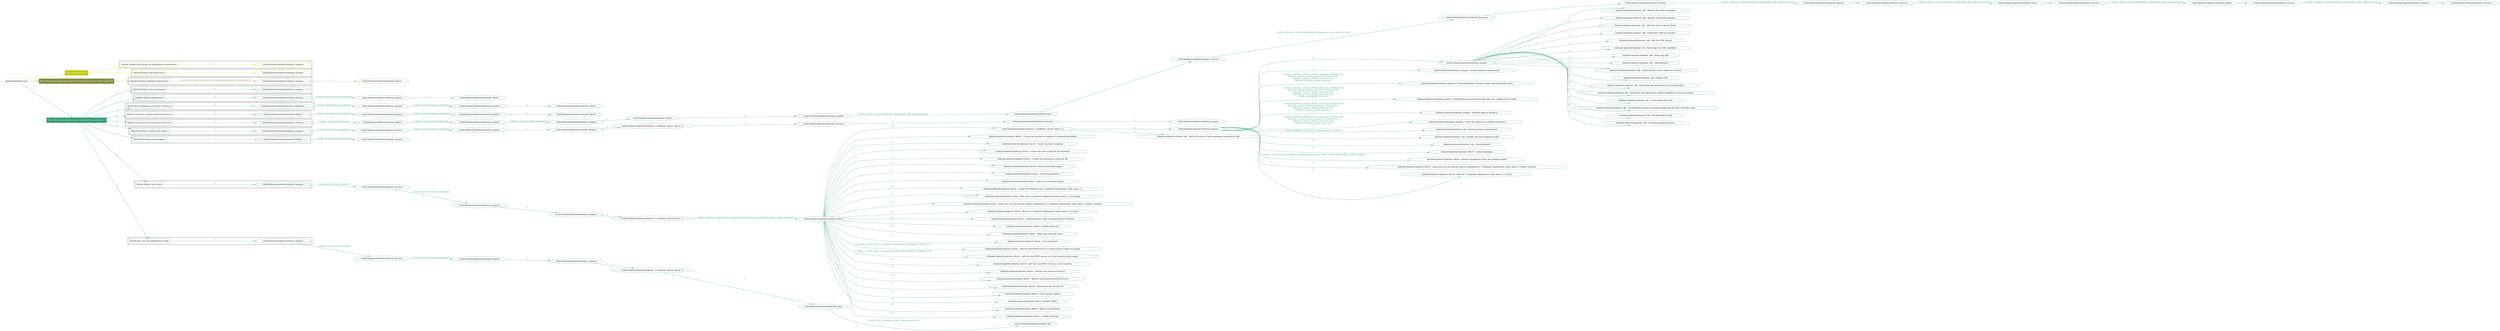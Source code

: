 digraph {
	graph [concentrate=true ordering=in rankdir=LR ratio=fill]
	edge [esep=5 sep=10]
	"kubeinit/playbook.yml" [id=root_node style=dotted]
	play_0be6cd7f [label="Play: Initial setup (1)" color="#c2cc00" fontcolor="#ffffff" id=play_0be6cd7f shape=box style=filled tooltip=localhost]
	"kubeinit/playbook.yml" -> play_0be6cd7f [label="1 " color="#c2cc00" fontcolor="#c2cc00" id=edge_54e33130 labeltooltip="1 " tooltip="1 "]
	subgraph "kubeinit.kubeinit.kubeinit_prepare" {
		role_98ec8f50 [label="[role] kubeinit.kubeinit.kubeinit_prepare" color="#c2cc00" id=role_98ec8f50 tooltip="kubeinit.kubeinit.kubeinit_prepare"]
	}
	subgraph "kubeinit.kubeinit.kubeinit_prepare" {
		role_373b8153 [label="[role] kubeinit.kubeinit.kubeinit_prepare" color="#c2cc00" id=role_373b8153 tooltip="kubeinit.kubeinit.kubeinit_prepare"]
	}
	subgraph "Play: Initial setup (1)" {
		play_0be6cd7f -> block_0db046bd [label=1 color="#c2cc00" fontcolor="#c2cc00" id=edge_23916794 labeltooltip=1 tooltip=1]
		subgraph cluster_block_0db046bd {
			block_0db046bd [label="[block] Gather facts about the deployment environment" color="#c2cc00" id=block_0db046bd labeltooltip="Gather facts about the deployment environment" shape=box tooltip="Gather facts about the deployment environment"]
			block_0db046bd -> role_98ec8f50 [label="1 " color="#c2cc00" fontcolor="#c2cc00" id=edge_3cc9309a labeltooltip="1 " tooltip="1 "]
		}
		play_0be6cd7f -> block_1c3598b6 [label=2 color="#c2cc00" fontcolor="#c2cc00" id=edge_ac6f7883 labeltooltip=2 tooltip=2]
		subgraph cluster_block_1c3598b6 {
			block_1c3598b6 [label="[block] Prepare the hypervisors" color="#c2cc00" id=block_1c3598b6 labeltooltip="Prepare the hypervisors" shape=box tooltip="Prepare the hypervisors"]
			block_1c3598b6 -> role_373b8153 [label="1 " color="#c2cc00" fontcolor="#c2cc00" id=edge_ccf8e82c labeltooltip="1 " tooltip="1 "]
		}
	}
	play_fbf9d88e [label="Play: Prepare all hypervisor hosts to deploy service and cluster nodes (0)" color="#858b41" fontcolor="#ffffff" id=play_fbf9d88e shape=box style=filled tooltip="Play: Prepare all hypervisor hosts to deploy service and cluster nodes (0)"]
	"kubeinit/playbook.yml" -> play_fbf9d88e [label="2 " color="#858b41" fontcolor="#858b41" id=edge_bd32b624 labeltooltip="2 " tooltip="2 "]
	subgraph "kubeinit.kubeinit.kubeinit_libvirt" {
		role_69a7a82f [label="[role] kubeinit.kubeinit.kubeinit_libvirt" color="#858b41" id=role_69a7a82f tooltip="kubeinit.kubeinit.kubeinit_libvirt"]
	}
	subgraph "kubeinit.kubeinit.kubeinit_prepare" {
		role_c3bd73f1 [label="[role] kubeinit.kubeinit.kubeinit_prepare" color="#858b41" id=role_c3bd73f1 tooltip="kubeinit.kubeinit.kubeinit_prepare"]
		role_c3bd73f1 -> role_69a7a82f [label="1 " color="#858b41" fontcolor="#858b41" id=edge_1d22fd64 labeltooltip="1 " tooltip="1 "]
	}
	subgraph "Play: Prepare all hypervisor hosts to deploy service and cluster nodes (0)" {
		play_fbf9d88e -> block_02e8980e [label=1 color="#858b41" fontcolor="#858b41" id=edge_c0f2fcd9 labeltooltip=1 tooltip=1]
		subgraph cluster_block_02e8980e {
			block_02e8980e [label="[block] Prepare individual hypervisors" color="#858b41" id=block_02e8980e labeltooltip="Prepare individual hypervisors" shape=box tooltip="Prepare individual hypervisors"]
			block_02e8980e -> role_c3bd73f1 [label="1 [when: inventory_hostname in hostvars['kubeinit-facts'].hypervisors]" color="#858b41" fontcolor="#858b41" id=edge_cad470f2 labeltooltip="1 [when: inventory_hostname in hostvars['kubeinit-facts'].hypervisors]" tooltip="1 [when: inventory_hostname in hostvars['kubeinit-facts'].hypervisors]"]
		}
	}
	play_78ae411b [label="Play: Run cluster deployment on prepared hypervisors (1)" color="#319b74" fontcolor="#ffffff" id=play_78ae411b shape=box style=filled tooltip=localhost]
	"kubeinit/playbook.yml" -> play_78ae411b [label="3 " color="#319b74" fontcolor="#319b74" id=edge_f505e1a0 labeltooltip="3 " tooltip="3 "]
	subgraph "kubeinit.kubeinit.kubeinit_prepare" {
		role_e68a33b8 [label="[role] kubeinit.kubeinit.kubeinit_prepare" color="#319b74" id=role_e68a33b8 tooltip="kubeinit.kubeinit.kubeinit_prepare"]
	}
	subgraph "kubeinit.kubeinit.kubeinit_libvirt" {
		role_b9d70d97 [label="[role] kubeinit.kubeinit.kubeinit_libvirt" color="#319b74" id=role_b9d70d97 tooltip="kubeinit.kubeinit.kubeinit_libvirt"]
	}
	subgraph "kubeinit.kubeinit.kubeinit_prepare" {
		role_51245439 [label="[role] kubeinit.kubeinit.kubeinit_prepare" color="#319b74" id=role_51245439 tooltip="kubeinit.kubeinit.kubeinit_prepare"]
		role_51245439 -> role_b9d70d97 [label="1 " color="#319b74" fontcolor="#319b74" id=edge_18650be3 labeltooltip="1 " tooltip="1 "]
	}
	subgraph "kubeinit.kubeinit.kubeinit_prepare" {
		role_6d49ec92 [label="[role] kubeinit.kubeinit.kubeinit_prepare" color="#319b74" id=role_6d49ec92 tooltip="kubeinit.kubeinit.kubeinit_prepare"]
		role_6d49ec92 -> role_51245439 [label="1 [when: not environment_prepared]" color="#319b74" fontcolor="#319b74" id=edge_ca044bc9 labeltooltip="1 [when: not environment_prepared]" tooltip="1 [when: not environment_prepared]"]
	}
	subgraph "kubeinit.kubeinit.kubeinit_libvirt" {
		role_b948c8e5 [label="[role] kubeinit.kubeinit.kubeinit_libvirt" color="#319b74" id=role_b948c8e5 tooltip="kubeinit.kubeinit.kubeinit_libvirt"]
	}
	subgraph "kubeinit.kubeinit.kubeinit_prepare" {
		role_2f72e46f [label="[role] kubeinit.kubeinit.kubeinit_prepare" color="#319b74" id=role_2f72e46f tooltip="kubeinit.kubeinit.kubeinit_prepare"]
		role_2f72e46f -> role_b948c8e5 [label="1 " color="#319b74" fontcolor="#319b74" id=edge_49e105e1 labeltooltip="1 " tooltip="1 "]
	}
	subgraph "kubeinit.kubeinit.kubeinit_prepare" {
		role_7669370b [label="[role] kubeinit.kubeinit.kubeinit_prepare" color="#319b74" id=role_7669370b tooltip="kubeinit.kubeinit.kubeinit_prepare"]
		role_7669370b -> role_2f72e46f [label="1 [when: not environment_prepared]" color="#319b74" fontcolor="#319b74" id=edge_d417d8d5 labeltooltip="1 [when: not environment_prepared]" tooltip="1 [when: not environment_prepared]"]
	}
	subgraph "kubeinit.kubeinit.kubeinit_validations" {
		role_9d205731 [label="[role] kubeinit.kubeinit.kubeinit_validations" color="#319b74" id=role_9d205731 tooltip="kubeinit.kubeinit.kubeinit_validations"]
		role_9d205731 -> role_7669370b [label="1 [when: not hypervisors_cleaned]" color="#319b74" fontcolor="#319b74" id=edge_5600d35f labeltooltip="1 [when: not hypervisors_cleaned]" tooltip="1 [when: not hypervisors_cleaned]"]
	}
	subgraph "kubeinit.kubeinit.kubeinit_libvirt" {
		role_217cfe5e [label="[role] kubeinit.kubeinit.kubeinit_libvirt" color="#319b74" id=role_217cfe5e tooltip="kubeinit.kubeinit.kubeinit_libvirt"]
	}
	subgraph "kubeinit.kubeinit.kubeinit_prepare" {
		role_838005db [label="[role] kubeinit.kubeinit.kubeinit_prepare" color="#319b74" id=role_838005db tooltip="kubeinit.kubeinit.kubeinit_prepare"]
		role_838005db -> role_217cfe5e [label="1 " color="#319b74" fontcolor="#319b74" id=edge_e827e485 labeltooltip="1 " tooltip="1 "]
	}
	subgraph "kubeinit.kubeinit.kubeinit_prepare" {
		role_8031a74b [label="[role] kubeinit.kubeinit.kubeinit_prepare" color="#319b74" id=role_8031a74b tooltip="kubeinit.kubeinit.kubeinit_prepare"]
		role_8031a74b -> role_838005db [label="1 [when: not environment_prepared]" color="#319b74" fontcolor="#319b74" id=edge_6d56a516 labeltooltip="1 [when: not environment_prepared]" tooltip="1 [when: not environment_prepared]"]
	}
	subgraph "kubeinit.kubeinit.kubeinit_libvirt" {
		role_3cf53973 [label="[role] kubeinit.kubeinit.kubeinit_libvirt" color="#319b74" id=role_3cf53973 tooltip="kubeinit.kubeinit.kubeinit_libvirt"]
		role_3cf53973 -> role_8031a74b [label="1 [when: not hypervisors_cleaned]" color="#319b74" fontcolor="#319b74" id=edge_27b46290 labeltooltip="1 [when: not hypervisors_cleaned]" tooltip="1 [when: not hypervisors_cleaned]"]
	}
	subgraph "kubeinit.kubeinit.kubeinit_services" {
		role_900b7520 [label="[role] kubeinit.kubeinit.kubeinit_services" color="#319b74" id=role_900b7520 tooltip="kubeinit.kubeinit.kubeinit_services"]
	}
	subgraph "kubeinit.kubeinit.kubeinit_registry" {
		role_ff74ca8f [label="[role] kubeinit.kubeinit.kubeinit_registry" color="#319b74" id=role_ff74ca8f tooltip="kubeinit.kubeinit.kubeinit_registry"]
		role_ff74ca8f -> role_900b7520 [label="1 " color="#319b74" fontcolor="#319b74" id=edge_69f26b42 labeltooltip="1 " tooltip="1 "]
	}
	subgraph "kubeinit.kubeinit.kubeinit_services" {
		role_e4c69d3b [label="[role] kubeinit.kubeinit.kubeinit_services" color="#319b74" id=role_e4c69d3b tooltip="kubeinit.kubeinit.kubeinit_services"]
		role_e4c69d3b -> role_ff74ca8f [label="1 [when: 'registry' in hostvars[kubeinit_deployment_node_name].services]" color="#319b74" fontcolor="#319b74" id=edge_2a67d0aa labeltooltip="1 [when: 'registry' in hostvars[kubeinit_deployment_node_name].services]" tooltip="1 [when: 'registry' in hostvars[kubeinit_deployment_node_name].services]"]
	}
	subgraph "kubeinit.kubeinit.kubeinit_apache" {
		role_280e2043 [label="[role] kubeinit.kubeinit.kubeinit_apache" color="#319b74" id=role_280e2043 tooltip="kubeinit.kubeinit.kubeinit_apache"]
		role_280e2043 -> role_e4c69d3b [label="1 " color="#319b74" fontcolor="#319b74" id=edge_8215917e labeltooltip="1 " tooltip="1 "]
	}
	subgraph "kubeinit.kubeinit.kubeinit_services" {
		role_79b464b4 [label="[role] kubeinit.kubeinit.kubeinit_services" color="#319b74" id=role_79b464b4 tooltip="kubeinit.kubeinit.kubeinit_services"]
		role_79b464b4 -> role_280e2043 [label="1 [when: 'apache' in hostvars[kubeinit_deployment_node_name].services]" color="#319b74" fontcolor="#319b74" id=edge_9d20cde1 labeltooltip="1 [when: 'apache' in hostvars[kubeinit_deployment_node_name].services]" tooltip="1 [when: 'apache' in hostvars[kubeinit_deployment_node_name].services]"]
	}
	subgraph "kubeinit.kubeinit.kubeinit_nexus" {
		role_255443c2 [label="[role] kubeinit.kubeinit.kubeinit_nexus" color="#319b74" id=role_255443c2 tooltip="kubeinit.kubeinit.kubeinit_nexus"]
		role_255443c2 -> role_79b464b4 [label="1 " color="#319b74" fontcolor="#319b74" id=edge_3279d98f labeltooltip="1 " tooltip="1 "]
	}
	subgraph "kubeinit.kubeinit.kubeinit_services" {
		role_e681695d [label="[role] kubeinit.kubeinit.kubeinit_services" color="#319b74" id=role_e681695d tooltip="kubeinit.kubeinit.kubeinit_services"]
		role_e681695d -> role_255443c2 [label="1 [when: 'nexus' in hostvars[kubeinit_deployment_node_name].services]" color="#319b74" fontcolor="#319b74" id=edge_8ff3fdec labeltooltip="1 [when: 'nexus' in hostvars[kubeinit_deployment_node_name].services]" tooltip="1 [when: 'nexus' in hostvars[kubeinit_deployment_node_name].services]"]
	}
	subgraph "kubeinit.kubeinit.kubeinit_haproxy" {
		role_be4f6d07 [label="[role] kubeinit.kubeinit.kubeinit_haproxy" color="#319b74" id=role_be4f6d07 tooltip="kubeinit.kubeinit.kubeinit_haproxy"]
		role_be4f6d07 -> role_e681695d [label="1 " color="#319b74" fontcolor="#319b74" id=edge_bbd43fba labeltooltip="1 " tooltip="1 "]
	}
	subgraph "kubeinit.kubeinit.kubeinit_services" {
		role_37a151f6 [label="[role] kubeinit.kubeinit.kubeinit_services" color="#319b74" id=role_37a151f6 tooltip="kubeinit.kubeinit.kubeinit_services"]
		role_37a151f6 -> role_be4f6d07 [label="1 [when: 'haproxy' in hostvars[kubeinit_deployment_node_name].services]" color="#319b74" fontcolor="#319b74" id=edge_74816e99 labeltooltip="1 [when: 'haproxy' in hostvars[kubeinit_deployment_node_name].services]" tooltip="1 [when: 'haproxy' in hostvars[kubeinit_deployment_node_name].services]"]
	}
	subgraph "kubeinit.kubeinit.kubeinit_dnsmasq" {
		role_6f376d5e [label="[role] kubeinit.kubeinit.kubeinit_dnsmasq" color="#319b74" id=role_6f376d5e tooltip="kubeinit.kubeinit.kubeinit_dnsmasq"]
		role_6f376d5e -> role_37a151f6 [label="1 " color="#319b74" fontcolor="#319b74" id=edge_6dcf0adc labeltooltip="1 " tooltip="1 "]
	}
	subgraph "kubeinit.kubeinit.kubeinit_services" {
		role_9ed0f3f9 [label="[role] kubeinit.kubeinit.kubeinit_services" color="#319b74" id=role_9ed0f3f9 tooltip="kubeinit.kubeinit.kubeinit_services"]
		role_9ed0f3f9 -> role_6f376d5e [label="1 [when: 'dnsmasq' in hostvars[kubeinit_deployment_node_name].services]" color="#319b74" fontcolor="#319b74" id=edge_f1450ba9 labeltooltip="1 [when: 'dnsmasq' in hostvars[kubeinit_deployment_node_name].services]" tooltip="1 [when: 'dnsmasq' in hostvars[kubeinit_deployment_node_name].services]"]
	}
	subgraph "kubeinit.kubeinit.kubeinit_bind" {
		role_c049f2f7 [label="[role] kubeinit.kubeinit.kubeinit_bind" color="#319b74" id=role_c049f2f7 tooltip="kubeinit.kubeinit.kubeinit_bind"]
		role_c049f2f7 -> role_9ed0f3f9 [label="1 " color="#319b74" fontcolor="#319b74" id=edge_5032867e labeltooltip="1 " tooltip="1 "]
	}
	subgraph "kubeinit.kubeinit.kubeinit_prepare" {
		role_70f8eba5 [label="[role] kubeinit.kubeinit.kubeinit_prepare" color="#319b74" id=role_70f8eba5 tooltip="kubeinit.kubeinit.kubeinit_prepare"]
		role_70f8eba5 -> role_c049f2f7 [label="1 [when: 'bind' in hostvars[kubeinit_deployment_node_name].services]" color="#319b74" fontcolor="#319b74" id=edge_b30a76de labeltooltip="1 [when: 'bind' in hostvars[kubeinit_deployment_node_name].services]" tooltip="1 [when: 'bind' in hostvars[kubeinit_deployment_node_name].services]"]
	}
	subgraph "kubeinit.kubeinit.kubeinit_libvirt" {
		role_61b8bd1e [label="[role] kubeinit.kubeinit.kubeinit_libvirt" color="#319b74" id=role_61b8bd1e tooltip="kubeinit.kubeinit.kubeinit_libvirt"]
		role_61b8bd1e -> role_70f8eba5 [label="1 " color="#319b74" fontcolor="#319b74" id=edge_fc514f88 labeltooltip="1 " tooltip="1 "]
	}
	subgraph "kubeinit.kubeinit.kubeinit_prepare" {
		role_32b701c4 [label="[role] kubeinit.kubeinit.kubeinit_prepare" color="#319b74" id=role_32b701c4 tooltip="kubeinit.kubeinit.kubeinit_prepare"]
		role_32b701c4 -> role_61b8bd1e [label="1 " color="#319b74" fontcolor="#319b74" id=edge_22bd694c labeltooltip="1 " tooltip="1 "]
	}
	subgraph "kubeinit.kubeinit.kubeinit_prepare" {
		role_25273239 [label="[role] kubeinit.kubeinit.kubeinit_prepare" color="#319b74" id=role_25273239 tooltip="kubeinit.kubeinit.kubeinit_prepare"]
		role_25273239 -> role_32b701c4 [label="1 [when: not environment_prepared]" color="#319b74" fontcolor="#319b74" id=edge_ffde9ccb labeltooltip="1 [when: not environment_prepared]" tooltip="1 [when: not environment_prepared]"]
	}
	subgraph "kubeinit.kubeinit.kubeinit_libvirt" {
		role_a792aa16 [label="[role] kubeinit.kubeinit.kubeinit_libvirt" color="#319b74" id=role_a792aa16 tooltip="kubeinit.kubeinit.kubeinit_libvirt"]
		role_a792aa16 -> role_25273239 [label="1 [when: not hypervisors_cleaned]" color="#319b74" fontcolor="#319b74" id=edge_18e5b37b labeltooltip="1 [when: not hypervisors_cleaned]" tooltip="1 [when: not hypervisors_cleaned]"]
	}
	subgraph "kubeinit.kubeinit.kubeinit_services" {
		role_486103b5 [label="[role] kubeinit.kubeinit.kubeinit_services" color="#319b74" id=role_486103b5 tooltip="kubeinit.kubeinit.kubeinit_services"]
		role_486103b5 -> role_a792aa16 [label="1 [when: not network_created]" color="#319b74" fontcolor="#319b74" id=edge_050d6bf9 labeltooltip="1 [when: not network_created]" tooltip="1 [when: not network_created]"]
	}
	subgraph "kubeinit.kubeinit.kubeinit_prepare" {
		role_1262e9d2 [label="[role] kubeinit.kubeinit.kubeinit_prepare" color="#319b74" id=role_1262e9d2 tooltip="kubeinit.kubeinit.kubeinit_prepare"]
	}
	subgraph "kubeinit.kubeinit.kubeinit_services" {
		role_0082934a [label="[role] kubeinit.kubeinit.kubeinit_services" color="#319b74" id=role_0082934a tooltip="kubeinit.kubeinit.kubeinit_services"]
		role_0082934a -> role_1262e9d2 [label="1 " color="#319b74" fontcolor="#319b74" id=edge_c54d0854 labeltooltip="1 " tooltip="1 "]
	}
	subgraph "kubeinit.kubeinit.kubeinit_services" {
		role_c892b645 [label="[role] kubeinit.kubeinit.kubeinit_services" color="#319b74" id=role_c892b645 tooltip="kubeinit.kubeinit.kubeinit_services"]
		role_c892b645 -> role_0082934a [label="1 " color="#319b74" fontcolor="#319b74" id=edge_a4300bee labeltooltip="1 " tooltip="1 "]
	}
	subgraph "kubeinit.kubeinit.kubeinit_{{ kubeinit_cluster_distro }}" {
		role_91612af0 [label="[role] kubeinit.kubeinit.kubeinit_{{ kubeinit_cluster_distro }}" color="#319b74" id=role_91612af0 tooltip="kubeinit.kubeinit.kubeinit_{{ kubeinit_cluster_distro }}"]
		role_91612af0 -> role_c892b645 [label="1 " color="#319b74" fontcolor="#319b74" id=edge_a05fc0f3 labeltooltip="1 " tooltip="1 "]
	}
	subgraph "kubeinit.kubeinit.kubeinit_prepare" {
		role_fe263664 [label="[role] kubeinit.kubeinit.kubeinit_prepare" color="#319b74" id=role_fe263664 tooltip="kubeinit.kubeinit.kubeinit_prepare"]
		role_fe263664 -> role_91612af0 [label="1 " color="#319b74" fontcolor="#319b74" id=edge_b2f377eb labeltooltip="1 " tooltip="1 "]
	}
	subgraph "kubeinit.kubeinit.kubeinit_prepare" {
		role_7ff86ad2 [label="[role] kubeinit.kubeinit.kubeinit_prepare" color="#319b74" id=role_7ff86ad2 tooltip="kubeinit.kubeinit.kubeinit_prepare"]
		role_7ff86ad2 -> role_fe263664 [label="1 " color="#319b74" fontcolor="#319b74" id=edge_2bcadb22 labeltooltip="1 " tooltip="1 "]
	}
	subgraph "kubeinit.kubeinit.kubeinit_services" {
		role_f487759d [label="[role] kubeinit.kubeinit.kubeinit_services" color="#319b74" id=role_f487759d tooltip="kubeinit.kubeinit.kubeinit_services"]
		role_f487759d -> role_7ff86ad2 [label="1 [when: not environment_prepared]" color="#319b74" fontcolor="#319b74" id=edge_a088c63b labeltooltip="1 [when: not environment_prepared]" tooltip="1 [when: not environment_prepared]"]
	}
	subgraph "kubeinit.kubeinit.kubeinit_prepare" {
		role_1e2f96de [label="[role] kubeinit.kubeinit.kubeinit_prepare" color="#319b74" id=role_1e2f96de tooltip="kubeinit.kubeinit.kubeinit_prepare"]
		role_1e2f96de -> role_f487759d [label="1 [when: not services_prepared]" color="#319b74" fontcolor="#319b74" id=edge_a69e8d6d labeltooltip="1 [when: not services_prepared]" tooltip="1 [when: not services_prepared]"]
	}
	subgraph "kubeinit.kubeinit.kubeinit_prepare" {
		role_1724cbd3 [label="[role] kubeinit.kubeinit.kubeinit_prepare" color="#319b74" id=role_1724cbd3 tooltip="kubeinit.kubeinit.kubeinit_prepare"]
	}
	subgraph "kubeinit.kubeinit.kubeinit_libvirt" {
		role_330b1923 [label="[role] kubeinit.kubeinit.kubeinit_libvirt" color="#319b74" id=role_330b1923 tooltip="kubeinit.kubeinit.kubeinit_libvirt"]
		role_330b1923 -> role_1724cbd3 [label="1 [when: not environment_prepared]" color="#319b74" fontcolor="#319b74" id=edge_a1c23822 labeltooltip="1 [when: not environment_prepared]" tooltip="1 [when: not environment_prepared]"]
	}
	subgraph "kubeinit.kubeinit.kubeinit_prepare" {
		role_abbd34cb [label="[role] kubeinit.kubeinit.kubeinit_prepare" color="#319b74" id=role_abbd34cb tooltip="kubeinit.kubeinit.kubeinit_prepare"]
		task_89b180b2 [label="kubeinit.kubeinit.kubeinit_cdk : Render the cluster template" color="#319b74" id=task_89b180b2 shape=octagon tooltip="kubeinit.kubeinit.kubeinit_cdk : Render the cluster template"]
		role_abbd34cb -> task_89b180b2 [label="1 " color="#319b74" fontcolor="#319b74" id=edge_53b8eec2 labeltooltip="1 " tooltip="1 "]
		task_0def4228 [label="kubeinit.kubeinit.kubeinit_cdk : Render the bundle template" color="#319b74" id=task_0def4228 shape=octagon tooltip="kubeinit.kubeinit.kubeinit_cdk : Render the bundle template"]
		role_abbd34cb -> task_0def4228 [label="2 " color="#319b74" fontcolor="#319b74" id=edge_6e331956 labeltooltip="2 " tooltip="2 "]
		task_e324cadc [label="kubeinit.kubeinit.kubeinit_cdk : Add host keys to known_hosts" color="#319b74" id=task_e324cadc shape=octagon tooltip="kubeinit.kubeinit.kubeinit_cdk : Add host keys to known_hosts"]
		role_abbd34cb -> task_e324cadc [label="3 " color="#319b74" fontcolor="#319b74" id=edge_fd8912e6 labeltooltip="3 " tooltip="3 "]
		task_0b844c4b [label="kubeinit.kubeinit.kubeinit_cdk : Install the CDK juju installer" color="#319b74" id=task_0b844c4b shape=octagon tooltip="kubeinit.kubeinit.kubeinit_cdk : Install the CDK juju installer"]
		role_abbd34cb -> task_0b844c4b [label="4 " color="#319b74" fontcolor="#319b74" id=edge_5282e4d4 labeltooltip="4 " tooltip="4 "]
		task_44605a8f [label="kubeinit.kubeinit.kubeinit_cdk : Add the CDK cluster" color="#319b74" id=task_44605a8f shape=octagon tooltip="kubeinit.kubeinit.kubeinit_cdk : Add the CDK cluster"]
		role_abbd34cb -> task_44605a8f [label="5 " color="#319b74" fontcolor="#319b74" id=edge_a733f67d labeltooltip="5 " tooltip="5 "]
		task_d5c15c58 [label="kubeinit.kubeinit.kubeinit_cdk : Bootstrap the CDK controller" color="#319b74" id=task_d5c15c58 shape=octagon tooltip="kubeinit.kubeinit.kubeinit_cdk : Bootstrap the CDK controller"]
		role_abbd34cb -> task_d5c15c58 [label="6 " color="#319b74" fontcolor="#319b74" id=edge_d849c8d6 labeltooltip="6 " tooltip="6 "]
		task_2acfad23 [label="kubeinit.kubeinit.kubeinit_cdk : Show juju info" color="#319b74" id=task_2acfad23 shape=octagon tooltip="kubeinit.kubeinit.kubeinit_cdk : Show juju info"]
		role_abbd34cb -> task_2acfad23 [label="7 " color="#319b74" fontcolor="#319b74" id=edge_249781d7 labeltooltip="7 " tooltip="7 "]
		task_7ddc9947 [label="kubeinit.kubeinit.kubeinit_cdk : Add machines" color="#319b74" id=task_7ddc9947 shape=octagon tooltip="kubeinit.kubeinit.kubeinit_cdk : Add machines"]
		role_abbd34cb -> task_7ddc9947 [label="8 " color="#319b74" fontcolor="#319b74" id=edge_8e67c336 labeltooltip="8 " tooltip="8 "]
		task_06be77ff [label="kubeinit.kubeinit.kubeinit_cdk : Verify that all cluster nodes are started" color="#319b74" id=task_06be77ff shape=octagon tooltip="kubeinit.kubeinit.kubeinit_cdk : Verify that all cluster nodes are started"]
		role_abbd34cb -> task_06be77ff [label="9 " color="#319b74" fontcolor="#319b74" id=edge_a40fb288 labeltooltip="9 " tooltip="9 "]
		task_7c6a68d4 [label="kubeinit.kubeinit.kubeinit_cdk : Deploy CDK" color="#319b74" id=task_7c6a68d4 shape=octagon tooltip="kubeinit.kubeinit.kubeinit_cdk : Deploy CDK"]
		role_abbd34cb -> task_7c6a68d4 [label="10 " color="#319b74" fontcolor="#319b74" id=edge_47a596d8 labeltooltip="10 " tooltip="10 "]
		task_ed455375 [label="kubeinit.kubeinit.kubeinit_cdk : Verify that the etcd cluster is up and healthy" color="#319b74" id=task_ed455375 shape=octagon tooltip="kubeinit.kubeinit.kubeinit_cdk : Verify that the etcd cluster is up and healthy"]
		role_abbd34cb -> task_ed455375 [label="11 " color="#319b74" fontcolor="#319b74" id=edge_417d288f labeltooltip="11 " tooltip="11 "]
		task_91fef4da [label="kubeinit.kubeinit.kubeinit_cdk : Verify that the kubernetes_master application is up and healthy" color="#319b74" id=task_91fef4da shape=octagon tooltip="kubeinit.kubeinit.kubeinit_cdk : Verify that the kubernetes_master application is up and healthy"]
		role_abbd34cb -> task_91fef4da [label="12 " color="#319b74" fontcolor="#319b74" id=edge_8f2835e4 labeltooltip="12 " tooltip="12 "]
		task_6ead3250 [label="kubeinit.kubeinit.kubeinit_cdk : Create kube directory" color="#319b74" id=task_6ead3250 shape=octagon tooltip="kubeinit.kubeinit.kubeinit_cdk : Create kube directory"]
		role_abbd34cb -> task_6ead3250 [label="13 " color="#319b74" fontcolor="#319b74" id=edge_dfaa3838 labeltooltip="13 " tooltip="13 "]
		task_23661ba4 [label="kubeinit.kubeinit.kubeinit_cdk : Get the kubectl binary and kubeconfig from the first controller node" color="#319b74" id=task_23661ba4 shape=octagon tooltip="kubeinit.kubeinit.kubeinit_cdk : Get the kubectl binary and kubeconfig from the first controller node"]
		role_abbd34cb -> task_23661ba4 [label="14 " color="#319b74" fontcolor="#319b74" id=edge_292afdd0 labeltooltip="14 " tooltip="14 "]
		task_e4c5db29 [label="kubeinit.kubeinit.kubeinit_cdk : Autoload kubeconfig" color="#319b74" id=task_e4c5db29 shape=octagon tooltip="kubeinit.kubeinit.kubeinit_cdk : Autoload kubeconfig"]
		role_abbd34cb -> task_e4c5db29 [label="15 " color="#319b74" fontcolor="#319b74" id=edge_6bc7fc44 labeltooltip="15 " tooltip="15 "]
		task_92ec200a [label="kubeinit.kubeinit.kubeinit_cdk : Finished deploying cluster" color="#319b74" id=task_92ec200a shape=octagon tooltip="kubeinit.kubeinit.kubeinit_cdk : Finished deploying cluster"]
		role_abbd34cb -> task_92ec200a [label="16 " color="#319b74" fontcolor="#319b74" id=edge_60824bac labeltooltip="16 " tooltip="16 "]
	}
	subgraph "kubeinit.kubeinit.kubeinit_prepare" {
		role_a1678d13 [label="[role] kubeinit.kubeinit.kubeinit_prepare" color="#319b74" id=role_a1678d13 tooltip="kubeinit.kubeinit.kubeinit_prepare"]
		task_f34cad67 [label="kubeinit.kubeinit.kubeinit_prepare : Install common requirements" color="#319b74" id=task_f34cad67 shape=octagon tooltip="kubeinit.kubeinit.kubeinit_prepare : Install common requirements"]
		role_a1678d13 -> task_f34cad67 [label="1 " color="#319b74" fontcolor="#319b74" id=edge_ed0ad9e2 labeltooltip="1 " tooltip="1 "]
		task_c4ab5e9d [label="kubeinit.kubeinit.kubeinit_prepare : Check if kubeinit_common_docker_password path exists" color="#319b74" id=task_c4ab5e9d shape=octagon tooltip="kubeinit.kubeinit.kubeinit_prepare : Check if kubeinit_common_docker_password path exists"]
		role_a1678d13 -> task_c4ab5e9d [label="2 [when: kubeinit_common_docker_username is defined and
kubeinit_common_docker_password is defined and
kubeinit_common_docker_username and
kubeinit_common_docker_password
]" color="#319b74" fontcolor="#319b74" id=edge_33c90374 labeltooltip="2 [when: kubeinit_common_docker_username is defined and
kubeinit_common_docker_password is defined and
kubeinit_common_docker_username and
kubeinit_common_docker_password
]" tooltip="2 [when: kubeinit_common_docker_username is defined and
kubeinit_common_docker_password is defined and
kubeinit_common_docker_username and
kubeinit_common_docker_password
]"]
		task_856e6adc [label="kubeinit.kubeinit.kubeinit_prepare : Read docker password from file when the variable has the path" color="#319b74" id=task_856e6adc shape=octagon tooltip="kubeinit.kubeinit.kubeinit_prepare : Read docker password from file when the variable has the path"]
		role_a1678d13 -> task_856e6adc [label="3 [when: kubeinit_common_docker_username is defined and
kubeinit_common_docker_password is defined and
kubeinit_common_docker_username and
kubeinit_common_docker_password and
_result_passwordfile.stat.exists
]" color="#319b74" fontcolor="#319b74" id=edge_7f09d393 labeltooltip="3 [when: kubeinit_common_docker_username is defined and
kubeinit_common_docker_password is defined and
kubeinit_common_docker_username and
kubeinit_common_docker_password and
_result_passwordfile.stat.exists
]" tooltip="3 [when: kubeinit_common_docker_username is defined and
kubeinit_common_docker_password is defined and
kubeinit_common_docker_username and
kubeinit_common_docker_password and
_result_passwordfile.stat.exists
]"]
		task_f9b56c51 [label="kubeinit.kubeinit.kubeinit_prepare : Podman login to docker.io" color="#319b74" id=task_f9b56c51 shape=octagon tooltip="kubeinit.kubeinit.kubeinit_prepare : Podman login to docker.io"]
		role_a1678d13 -> task_f9b56c51 [label="4 [when: kubeinit_common_docker_username is defined and
kubeinit_common_docker_password is defined and
kubeinit_common_docker_username and
kubeinit_common_docker_password
]" color="#319b74" fontcolor="#319b74" id=edge_4085b8ae labeltooltip="4 [when: kubeinit_common_docker_username is defined and
kubeinit_common_docker_password is defined and
kubeinit_common_docker_username and
kubeinit_common_docker_password
]" tooltip="4 [when: kubeinit_common_docker_username is defined and
kubeinit_common_docker_password is defined and
kubeinit_common_docker_username and
kubeinit_common_docker_password
]"]
		task_e0ec735d [label="kubeinit.kubeinit.kubeinit_prepare : Clear any reference to docker password" color="#319b74" id=task_e0ec735d shape=octagon tooltip="kubeinit.kubeinit.kubeinit_prepare : Clear any reference to docker password"]
		role_a1678d13 -> task_e0ec735d [label="5 [when: kubeinit_common_docker_username is defined and
kubeinit_common_docker_password is defined and
kubeinit_common_docker_username and
kubeinit_common_docker_password
]" color="#319b74" fontcolor="#319b74" id=edge_a0a41b2e labeltooltip="5 [when: kubeinit_common_docker_username is defined and
kubeinit_common_docker_password is defined and
kubeinit_common_docker_username and
kubeinit_common_docker_password
]" tooltip="5 [when: kubeinit_common_docker_username is defined and
kubeinit_common_docker_password is defined and
kubeinit_common_docker_username and
kubeinit_common_docker_password
]"]
		task_d5991f4f [label="kubeinit.kubeinit.kubeinit_cdk : Install common requirements" color="#319b74" id=task_d5991f4f shape=octagon tooltip="kubeinit.kubeinit.kubeinit_cdk : Install common requirements"]
		role_a1678d13 -> task_d5991f4f [label="6 [when: kubeinit_cdk_common_dependencies is defined]" color="#319b74" fontcolor="#319b74" id=edge_a0611d48 labeltooltip="6 [when: kubeinit_cdk_common_dependencies is defined]" tooltip="6 [when: kubeinit_cdk_common_dependencies is defined]"]
		task_ea8df89b [label="kubeinit.kubeinit.kubeinit_cdk : Enable and start podman.socket" color="#319b74" id=task_ea8df89b shape=octagon tooltip="kubeinit.kubeinit.kubeinit_cdk : Enable and start podman.socket"]
		role_a1678d13 -> task_ea8df89b [label="7 " color="#319b74" fontcolor="#319b74" id=edge_e7e37b93 labeltooltip="7 " tooltip="7 "]
		task_f2a1f9c2 [label="kubeinit.kubeinit.kubeinit_cdk : Install kubectl" color="#319b74" id=task_f2a1f9c2 shape=octagon tooltip="kubeinit.kubeinit.kubeinit_cdk : Install kubectl"]
		role_a1678d13 -> task_f2a1f9c2 [label="8 " color="#319b74" fontcolor="#319b74" id=edge_3525c827 labeltooltip="8 " tooltip="8 "]
		task_a3a4252f [label="kubeinit.kubeinit.kubeinit_libvirt : Update packages" color="#319b74" id=task_a3a4252f shape=octagon tooltip="kubeinit.kubeinit.kubeinit_libvirt : Update packages"]
		role_a1678d13 -> task_a3a4252f [label="9 " color="#319b74" fontcolor="#319b74" id=edge_82813ece labeltooltip="9 " tooltip="9 "]
		task_21bd6f6e [label="kubeinit.kubeinit.kubeinit_libvirt : Reboot immediately after the package update" color="#319b74" id=task_21bd6f6e shape=octagon tooltip="kubeinit.kubeinit.kubeinit_libvirt : Reboot immediately after the package update"]
		role_a1678d13 -> task_21bd6f6e [label="10 [when: _result_update_packages is changed and kubeinit_libvirt_reboot_guests_after_package_update]" color="#319b74" fontcolor="#319b74" id=edge_8f983582 labeltooltip="10 [when: _result_update_packages is changed and kubeinit_libvirt_reboot_guests_after_package_update]" tooltip="10 [when: _result_update_packages is changed and kubeinit_libvirt_reboot_guests_after_package_update]"]
		task_fcd4e469 [label="kubeinit.kubeinit.kubeinit_libvirt : make sure we can execute remote commands in {{ kubeinit_deployment_node_name }} before continue" color="#319b74" id=task_fcd4e469 shape=octagon tooltip="kubeinit.kubeinit.kubeinit_libvirt : make sure we can execute remote commands in {{ kubeinit_deployment_node_name }} before continue"]
		role_a1678d13 -> task_fcd4e469 [label="11 " color="#319b74" fontcolor="#319b74" id=edge_5f99a7aa labeltooltip="11 " tooltip="11 "]
		task_25f1c193 [label="kubeinit.kubeinit.kubeinit_libvirt : Wait for {{ kubeinit_deployment_node_name }} to boot" color="#319b74" id=task_25f1c193 shape=octagon tooltip="kubeinit.kubeinit.kubeinit_libvirt : Wait for {{ kubeinit_deployment_node_name }} to boot"]
		role_a1678d13 -> task_25f1c193 [label="12 " color="#319b74" fontcolor="#319b74" id=edge_96961032 labeltooltip="12 " tooltip="12 "]
		role_a1678d13 -> role_abbd34cb [label="13 " color="#319b74" fontcolor="#319b74" id=edge_9ba6d867 labeltooltip="13 " tooltip="13 "]
	}
	subgraph "kubeinit.kubeinit.kubeinit_{{ kubeinit_cluster_distro }}" {
		role_024ea1a1 [label="[role] kubeinit.kubeinit.kubeinit_{{ kubeinit_cluster_distro }}" color="#319b74" id=role_024ea1a1 tooltip="kubeinit.kubeinit.kubeinit_{{ kubeinit_cluster_distro }}"]
		task_6d70866b [label="kubeinit.kubeinit.kubeinit_cdk : Add the Podman Ubuntu package repository to Apt" color="#319b74" id=task_6d70866b shape=octagon tooltip="kubeinit.kubeinit.kubeinit_cdk : Add the Podman Ubuntu package repository to Apt"]
		role_024ea1a1 -> task_6d70866b [label="1 " color="#319b74" fontcolor="#319b74" id=edge_5cd862fc labeltooltip="1 " tooltip="1 "]
		role_024ea1a1 -> role_a1678d13 [label="2 " color="#319b74" fontcolor="#319b74" id=edge_fbc6d4a5 labeltooltip="2 " tooltip="2 "]
	}
	subgraph "kubeinit.kubeinit.kubeinit_libvirt" {
		role_4a9c2f7f [label="[role] kubeinit.kubeinit.kubeinit_libvirt" color="#319b74" id=role_4a9c2f7f tooltip="kubeinit.kubeinit.kubeinit_libvirt"]
		task_ca033cbd [label="kubeinit.kubeinit.kubeinit_libvirt : Create the interfaces template for networking details" color="#319b74" id=task_ca033cbd shape=octagon tooltip="kubeinit.kubeinit.kubeinit_libvirt : Create the interfaces template for networking details"]
		role_4a9c2f7f -> task_ca033cbd [label="1 " color="#319b74" fontcolor="#319b74" id=edge_e42d9aa6 labeltooltip="1 " tooltip="1 "]
		task_bd222ca1 [label="kubeinit.kubeinit.kubeinit_libvirt : Create the hosts template" color="#319b74" id=task_bd222ca1 shape=octagon tooltip="kubeinit.kubeinit.kubeinit_libvirt : Create the hosts template"]
		role_4a9c2f7f -> task_bd222ca1 [label="2 " color="#319b74" fontcolor="#319b74" id=edge_ed5474bc labeltooltip="2 " tooltip="2 "]
		task_3c748236 [label="kubeinit.kubeinit.kubeinit_libvirt : Create the main config file for cloud-init" color="#319b74" id=task_3c748236 shape=octagon tooltip="kubeinit.kubeinit.kubeinit_libvirt : Create the main config file for cloud-init"]
		role_4a9c2f7f -> task_3c748236 [label="3 " color="#319b74" fontcolor="#319b74" id=edge_e3f8e145 labeltooltip="3 " tooltip="3 "]
		task_f3c1ef26 [label="kubeinit.kubeinit.kubeinit_libvirt : Create the datasource cloud-init file" color="#319b74" id=task_f3c1ef26 shape=octagon tooltip="kubeinit.kubeinit.kubeinit_libvirt : Create the datasource cloud-init file"]
		role_4a9c2f7f -> task_f3c1ef26 [label="4 " color="#319b74" fontcolor="#319b74" id=edge_fb7c7d39 labeltooltip="4 " tooltip="4 "]
		task_d48a8284 [label="kubeinit.kubeinit.kubeinit_libvirt : Remove old disk images" color="#319b74" id=task_d48a8284 shape=octagon tooltip="kubeinit.kubeinit.kubeinit_libvirt : Remove old disk images"]
		role_4a9c2f7f -> task_d48a8284 [label="5 " color="#319b74" fontcolor="#319b74" id=edge_b7143157 labeltooltip="5 " tooltip="5 "]
		task_eb7dc4d0 [label="kubeinit.kubeinit.kubeinit_libvirt : Grow the partitions" color="#319b74" id=task_eb7dc4d0 shape=octagon tooltip="kubeinit.kubeinit.kubeinit_libvirt : Grow the partitions"]
		role_4a9c2f7f -> task_eb7dc4d0 [label="6 " color="#319b74" fontcolor="#319b74" id=edge_ff8ba307 labeltooltip="6 " tooltip="6 "]
		task_f881c535 [label="kubeinit.kubeinit.kubeinit_libvirt : Inject virt-customize assets" color="#319b74" id=task_f881c535 shape=octagon tooltip="kubeinit.kubeinit.kubeinit_libvirt : Inject virt-customize assets"]
		role_4a9c2f7f -> task_f881c535 [label="7 " color="#319b74" fontcolor="#319b74" id=edge_2968c53a labeltooltip="7 " tooltip="7 "]
		task_5c29d0bf [label="kubeinit.kubeinit.kubeinit_libvirt : Create VM definition for {{ kubeinit_deployment_node_name }}" color="#319b74" id=task_5c29d0bf shape=octagon tooltip="kubeinit.kubeinit.kubeinit_libvirt : Create VM definition for {{ kubeinit_deployment_node_name }}"]
		role_4a9c2f7f -> task_5c29d0bf [label="8 " color="#319b74" fontcolor="#319b74" id=edge_e9045d27 labeltooltip="8 " tooltip="8 "]
		task_877cb404 [label="kubeinit.kubeinit.kubeinit_libvirt : Wait until {{ kubeinit_deployment_node_name }} is running" color="#319b74" id=task_877cb404 shape=octagon tooltip="kubeinit.kubeinit.kubeinit_libvirt : Wait until {{ kubeinit_deployment_node_name }} is running"]
		role_4a9c2f7f -> task_877cb404 [label="9 " color="#319b74" fontcolor="#319b74" id=edge_9c2db07f labeltooltip="9 " tooltip="9 "]
		task_a3e8594f [label="kubeinit.kubeinit.kubeinit_libvirt : make sure we can execute remote commands in {{ kubeinit_deployment_node_name }} before continue" color="#319b74" id=task_a3e8594f shape=octagon tooltip="kubeinit.kubeinit.kubeinit_libvirt : make sure we can execute remote commands in {{ kubeinit_deployment_node_name }} before continue"]
		role_4a9c2f7f -> task_a3e8594f [label="10 " color="#319b74" fontcolor="#319b74" id=edge_6d33af27 labeltooltip="10 " tooltip="10 "]
		task_1032c69a [label="kubeinit.kubeinit.kubeinit_libvirt : Wait for {{ kubeinit_deployment_node_name }} to boot" color="#319b74" id=task_1032c69a shape=octagon tooltip="kubeinit.kubeinit.kubeinit_libvirt : Wait for {{ kubeinit_deployment_node_name }} to boot"]
		role_4a9c2f7f -> task_1032c69a [label="11 " color="#319b74" fontcolor="#319b74" id=edge_0c317d8f labeltooltip="11 " tooltip="11 "]
		task_2aeeea06 [label="kubeinit.kubeinit.kubeinit_libvirt : Add kubernetes repo for latest kubectl (Ubuntu)" color="#319b74" id=task_2aeeea06 shape=octagon tooltip="kubeinit.kubeinit.kubeinit_libvirt : Add kubernetes repo for latest kubectl (Ubuntu)"]
		role_4a9c2f7f -> task_2aeeea06 [label="12 " color="#319b74" fontcolor="#319b74" id=edge_f5f3c252 labeltooltip="12 " tooltip="12 "]
		task_cd5b6054 [label="kubeinit.kubeinit.kubeinit_libvirt : Install resolvconf" color="#319b74" id=task_cd5b6054 shape=octagon tooltip="kubeinit.kubeinit.kubeinit_libvirt : Install resolvconf"]
		role_4a9c2f7f -> task_cd5b6054 [label="13 " color="#319b74" fontcolor="#319b74" id=edge_983e5a02 labeltooltip="13 " tooltip="13 "]
		task_09d6ca75 [label="kubeinit.kubeinit.kubeinit_libvirt : Make sure base file exists" color="#319b74" id=task_09d6ca75 shape=octagon tooltip="kubeinit.kubeinit.kubeinit_libvirt : Make sure base file exists"]
		role_4a9c2f7f -> task_09d6ca75 [label="14 " color="#319b74" fontcolor="#319b74" id=edge_a7c6cac2 labeltooltip="14 " tooltip="14 "]
		task_8be1962d [label="kubeinit.kubeinit.kubeinit_libvirt : Get resolv lines" color="#319b74" id=task_8be1962d shape=octagon tooltip="kubeinit.kubeinit.kubeinit_libvirt : Get resolv lines"]
		role_4a9c2f7f -> task_8be1962d [label="15 " color="#319b74" fontcolor="#319b74" id=edge_47f712a6 labeltooltip="15 " tooltip="15 "]
		task_13c73450 [label="kubeinit.kubeinit.kubeinit_libvirt : Add the local DNS server as a local resolver when not empty" color="#319b74" id=task_13c73450 shape=octagon tooltip="kubeinit.kubeinit.kubeinit_libvirt : Add the local DNS server as a local resolver when not empty"]
		role_4a9c2f7f -> task_13c73450 [label="16 [when: (_result_resolv_conf.content | b64decode).splitlines() | length > 0]" color="#319b74" fontcolor="#319b74" id=edge_1698e50a labeltooltip="16 [when: (_result_resolv_conf.content | b64decode).splitlines() | length > 0]" tooltip="16 [when: (_result_resolv_conf.content | b64decode).splitlines() | length > 0]"]
		task_145b3fee [label="kubeinit.kubeinit.kubeinit_libvirt : Add the local DNS server as a local resolver when empty" color="#319b74" id=task_145b3fee shape=octagon tooltip="kubeinit.kubeinit.kubeinit_libvirt : Add the local DNS server as a local resolver when empty"]
		role_4a9c2f7f -> task_145b3fee [label="17 [when: (_result_resolv_conf.content | b64decode).splitlines() | length == 0]" color="#319b74" fontcolor="#319b74" id=edge_d0574fed labeltooltip="17 [when: (_result_resolv_conf.content | b64decode).splitlines() | length == 0]" tooltip="17 [when: (_result_resolv_conf.content | b64decode).splitlines() | length == 0]"]
		task_3071e97b [label="kubeinit.kubeinit.kubeinit_libvirt : Add the local DNS server as a local resolver" color="#319b74" id=task_3071e97b shape=octagon tooltip="kubeinit.kubeinit.kubeinit_libvirt : Add the local DNS server as a local resolver"]
		role_4a9c2f7f -> task_3071e97b [label="18 " color="#319b74" fontcolor="#319b74" id=edge_36f65b1b labeltooltip="18 " tooltip="18 "]
		task_d92ec662 [label="kubeinit.kubeinit.kubeinit_libvirt : Restart the resolvconf service" color="#319b74" id=task_d92ec662 shape=octagon tooltip="kubeinit.kubeinit.kubeinit_libvirt : Restart the resolvconf service"]
		role_4a9c2f7f -> task_d92ec662 [label="19 " color="#319b74" fontcolor="#319b74" id=edge_db82b728 labeltooltip="19 " tooltip="19 "]
		task_b8addb9d [label="kubeinit.kubeinit.kubeinit_libvirt : Restart the systemd-resolved service" color="#319b74" id=task_b8addb9d shape=octagon tooltip="kubeinit.kubeinit.kubeinit_libvirt : Restart the systemd-resolved service"]
		role_4a9c2f7f -> task_b8addb9d [label="20 " color="#319b74" fontcolor="#319b74" id=edge_c09f0a24 labeltooltip="20 " tooltip="20 "]
		task_a0202151 [label="kubeinit.kubeinit.kubeinit_libvirt : Regenerate the resolv.conf" color="#319b74" id=task_a0202151 shape=octagon tooltip="kubeinit.kubeinit.kubeinit_libvirt : Regenerate the resolv.conf"]
		role_4a9c2f7f -> task_a0202151 [label="21 " color="#319b74" fontcolor="#319b74" id=edge_44158a9d labeltooltip="21 " tooltip="21 "]
		task_d15f4b64 [label="kubeinit.kubeinit.kubeinit_libvirt : Force apt-get update" color="#319b74" id=task_d15f4b64 shape=octagon tooltip="kubeinit.kubeinit.kubeinit_libvirt : Force apt-get update"]
		role_4a9c2f7f -> task_d15f4b64 [label="22 " color="#319b74" fontcolor="#319b74" id=edge_d4f9e3bc labeltooltip="22 " tooltip="22 "]
		task_4ccb3de3 [label="kubeinit.kubeinit.kubeinit_libvirt : Disable SWAP" color="#319b74" id=task_4ccb3de3 shape=octagon tooltip="kubeinit.kubeinit.kubeinit_libvirt : Disable SWAP"]
		role_4a9c2f7f -> task_4ccb3de3 [label="23 " color="#319b74" fontcolor="#319b74" id=edge_30fed94a labeltooltip="23 " tooltip="23 "]
		task_c375cc63 [label="kubeinit.kubeinit.kubeinit_libvirt : Resize root partition" color="#319b74" id=task_c375cc63 shape=octagon tooltip="kubeinit.kubeinit.kubeinit_libvirt : Resize root partition"]
		role_4a9c2f7f -> task_c375cc63 [label="24 " color="#319b74" fontcolor="#319b74" id=edge_6cffb942 labeltooltip="24 " tooltip="24 "]
		task_193c3164 [label="kubeinit.kubeinit.kubeinit_libvirt : Enable cloud init" color="#319b74" id=task_193c3164 shape=octagon tooltip="kubeinit.kubeinit.kubeinit_libvirt : Enable cloud init"]
		role_4a9c2f7f -> task_193c3164 [label="25 " color="#319b74" fontcolor="#319b74" id=edge_d8352693 labeltooltip="25 " tooltip="25 "]
		role_4a9c2f7f -> role_024ea1a1 [label="26 " color="#319b74" fontcolor="#319b74" id=edge_b774d78f labeltooltip="26 " tooltip="26 "]
	}
	subgraph "kubeinit.kubeinit.kubeinit_{{ kubeinit_cluster_distro }}" {
		role_e42dc12a [label="[role] kubeinit.kubeinit.kubeinit_{{ kubeinit_cluster_distro }}" color="#319b74" id=role_e42dc12a tooltip="kubeinit.kubeinit.kubeinit_{{ kubeinit_cluster_distro }}"]
		role_e42dc12a -> role_4a9c2f7f [label="1 [when: kubeinit_cluster_nodes_deployed is not defined or not kubeinit_cluster_nodes_deployed]" color="#319b74" fontcolor="#319b74" id=edge_92e3d6ab labeltooltip="1 [when: kubeinit_cluster_nodes_deployed is not defined or not kubeinit_cluster_nodes_deployed]" tooltip="1 [when: kubeinit_cluster_nodes_deployed is not defined or not kubeinit_cluster_nodes_deployed]"]
	}
	subgraph "kubeinit.kubeinit.kubeinit_prepare" {
		role_cfbcb42b [label="[role] kubeinit.kubeinit.kubeinit_prepare" color="#319b74" id=role_cfbcb42b tooltip="kubeinit.kubeinit.kubeinit_prepare"]
		role_cfbcb42b -> role_e42dc12a [label="1 " color="#319b74" fontcolor="#319b74" id=edge_f15e4ed6 labeltooltip="1 " tooltip="1 "]
	}
	subgraph "kubeinit.kubeinit.kubeinit_prepare" {
		role_a60daf58 [label="[role] kubeinit.kubeinit.kubeinit_prepare" color="#319b74" id=role_a60daf58 tooltip="kubeinit.kubeinit.kubeinit_prepare"]
		role_a60daf58 -> role_cfbcb42b [label="1 " color="#319b74" fontcolor="#319b74" id=edge_2cb285e1 labeltooltip="1 " tooltip="1 "]
	}
	subgraph "kubeinit.kubeinit.kubeinit_services" {
		role_f0c2a686 [label="[role] kubeinit.kubeinit.kubeinit_services" color="#319b74" id=role_f0c2a686 tooltip="kubeinit.kubeinit.kubeinit_services"]
		role_f0c2a686 -> role_a60daf58 [label="1 [when: not environment_prepared]" color="#319b74" fontcolor="#319b74" id=edge_4eb6cdc0 labeltooltip="1 [when: not environment_prepared]" tooltip="1 [when: not environment_prepared]"]
	}
	subgraph "kubeinit.kubeinit.kubeinit_prepare" {
		role_0c0b1fb7 [label="[role] kubeinit.kubeinit.kubeinit_prepare" color="#319b74" id=role_0c0b1fb7 tooltip="kubeinit.kubeinit.kubeinit_prepare"]
		role_0c0b1fb7 -> role_f0c2a686 [label="1 [when: not services_prepared]" color="#319b74" fontcolor="#319b74" id=edge_976b0917 labeltooltip="1 [when: not services_prepared]" tooltip="1 [when: not services_prepared]"]
	}
	subgraph "kubeinit.kubeinit.kubeinit_nfs" {
		role_6ddf1344 [label="[role] kubeinit.kubeinit.kubeinit_nfs" color="#319b74" id=role_6ddf1344 tooltip="kubeinit.kubeinit.kubeinit_nfs"]
	}
	subgraph "kubeinit.kubeinit.kubeinit_apps" {
		role_970eeb07 [label="[role] kubeinit.kubeinit.kubeinit_apps" color="#319b74" id=role_970eeb07 tooltip="kubeinit.kubeinit.kubeinit_apps"]
		role_970eeb07 -> role_6ddf1344 [label="1 [when: 'nfs' in kubeinit_cluster_hostvars.services]" color="#319b74" fontcolor="#319b74" id=edge_d8b57d07 labeltooltip="1 [when: 'nfs' in kubeinit_cluster_hostvars.services]" tooltip="1 [when: 'nfs' in kubeinit_cluster_hostvars.services]"]
	}
	subgraph "kubeinit.kubeinit.kubeinit_{{ kubeinit_cluster_distro }}" {
		role_e9bb12e7 [label="[role] kubeinit.kubeinit.kubeinit_{{ kubeinit_cluster_distro }}" color="#319b74" id=role_e9bb12e7 tooltip="kubeinit.kubeinit.kubeinit_{{ kubeinit_cluster_distro }}"]
		role_e9bb12e7 -> role_970eeb07 [label="1 " color="#319b74" fontcolor="#319b74" id=edge_3b39e626 labeltooltip="1 " tooltip="1 "]
	}
	subgraph "kubeinit.kubeinit.kubeinit_prepare" {
		role_49235a1e [label="[role] kubeinit.kubeinit.kubeinit_prepare" color="#319b74" id=role_49235a1e tooltip="kubeinit.kubeinit.kubeinit_prepare"]
		role_49235a1e -> role_e9bb12e7 [label="1 " color="#319b74" fontcolor="#319b74" id=edge_20d3bfe2 labeltooltip="1 " tooltip="1 "]
	}
	subgraph "kubeinit.kubeinit.kubeinit_prepare" {
		role_3489e6d5 [label="[role] kubeinit.kubeinit.kubeinit_prepare" color="#319b74" id=role_3489e6d5 tooltip="kubeinit.kubeinit.kubeinit_prepare"]
		role_3489e6d5 -> role_49235a1e [label="1 " color="#319b74" fontcolor="#319b74" id=edge_7d7ab359 labeltooltip="1 " tooltip="1 "]
	}
	subgraph "kubeinit.kubeinit.kubeinit_services" {
		role_57460e08 [label="[role] kubeinit.kubeinit.kubeinit_services" color="#319b74" id=role_57460e08 tooltip="kubeinit.kubeinit.kubeinit_services"]
		role_57460e08 -> role_3489e6d5 [label="1 [when: not environment_prepared]" color="#319b74" fontcolor="#319b74" id=edge_ba353fd6 labeltooltip="1 [when: not environment_prepared]" tooltip="1 [when: not environment_prepared]"]
	}
	subgraph "kubeinit.kubeinit.kubeinit_prepare" {
		role_c6af8c1a [label="[role] kubeinit.kubeinit.kubeinit_prepare" color="#319b74" id=role_c6af8c1a tooltip="kubeinit.kubeinit.kubeinit_prepare"]
		role_c6af8c1a -> role_57460e08 [label="1 [when: not services_prepared]" color="#319b74" fontcolor="#319b74" id=edge_4a1f5792 labeltooltip="1 [when: not services_prepared]" tooltip="1 [when: not services_prepared]"]
	}
	subgraph "Play: Run cluster deployment on prepared hypervisors (1)" {
		play_78ae411b -> block_0a7aaf40 [label=1 color="#319b74" fontcolor="#319b74" id=edge_231a4af1 labeltooltip=1 tooltip=1]
		subgraph cluster_block_0a7aaf40 {
			block_0a7aaf40 [label="[block] Prepare the environment" color="#319b74" id=block_0a7aaf40 labeltooltip="Prepare the environment" shape=box tooltip="Prepare the environment"]
			block_0a7aaf40 -> role_e68a33b8 [label="1 " color="#319b74" fontcolor="#319b74" id=edge_b94c68d1 labeltooltip="1 " tooltip="1 "]
		}
		play_78ae411b -> block_9358963c [label=2 color="#319b74" fontcolor="#319b74" id=edge_2fdef6d5 labeltooltip=2 tooltip=2]
		subgraph cluster_block_9358963c {
			block_9358963c [label="[block] Cleanup hypervisors" color="#319b74" id=block_9358963c labeltooltip="Cleanup hypervisors" shape=box tooltip="Cleanup hypervisors"]
			block_9358963c -> role_6d49ec92 [label="1 " color="#319b74" fontcolor="#319b74" id=edge_1d9f9f33 labeltooltip="1 " tooltip="1 "]
		}
		play_78ae411b -> block_bc6c8025 [label=3 color="#319b74" fontcolor="#319b74" id=edge_4b4b6696 labeltooltip=3 tooltip=3]
		subgraph cluster_block_bc6c8025 {
			block_bc6c8025 [label="[block] Run validations on cluster resources" color="#319b74" id=block_bc6c8025 labeltooltip="Run validations on cluster resources" shape=box tooltip="Run validations on cluster resources"]
			block_bc6c8025 -> role_9d205731 [label="1 " color="#319b74" fontcolor="#319b74" id=edge_83bc62ff labeltooltip="1 " tooltip="1 "]
		}
		play_78ae411b -> block_8405fabd [label=4 color="#319b74" fontcolor="#319b74" id=edge_1ce07055 labeltooltip=4 tooltip=4]
		subgraph cluster_block_8405fabd {
			block_8405fabd [label="[block] Create the cluster network resources" color="#319b74" id=block_8405fabd labeltooltip="Create the cluster network resources" shape=box tooltip="Create the cluster network resources"]
			block_8405fabd -> role_3cf53973 [label="1 " color="#319b74" fontcolor="#319b74" id=edge_68cab593 labeltooltip="1 " tooltip="1 "]
		}
		play_78ae411b -> block_7caa73a1 [label=5 color="#319b74" fontcolor="#319b74" id=edge_17b033cb labeltooltip=5 tooltip=5]
		subgraph cluster_block_7caa73a1 {
			block_7caa73a1 [label="[block] Create services the cluster will need" color="#319b74" id=block_7caa73a1 labeltooltip="Create services the cluster will need" shape=box tooltip="Create services the cluster will need"]
			block_7caa73a1 -> role_486103b5 [label="1 " color="#319b74" fontcolor="#319b74" id=edge_839c3a0a labeltooltip="1 " tooltip="1 "]
		}
		play_78ae411b -> block_c9a95b42 [label=6 color="#319b74" fontcolor="#319b74" id=edge_f6b83b37 labeltooltip=6 tooltip=6]
		subgraph cluster_block_c9a95b42 {
			block_c9a95b42 [label="[block] Prepare to deploy the cluster" color="#319b74" id=block_c9a95b42 labeltooltip="Prepare to deploy the cluster" shape=box tooltip="Prepare to deploy the cluster"]
			block_c9a95b42 -> role_1e2f96de [label="1 " color="#319b74" fontcolor="#319b74" id=edge_8aa3b15f labeltooltip="1 " tooltip="1 "]
		}
		play_78ae411b -> block_b9759632 [label=7 color="#319b74" fontcolor="#319b74" id=edge_5a8fae6a labeltooltip=7 tooltip=7]
		subgraph cluster_block_b9759632 {
			block_b9759632 [label="[block] Download cloud images" color="#319b74" id=block_b9759632 labeltooltip="Download cloud images" shape=box tooltip="Download cloud images"]
			block_b9759632 -> role_330b1923 [label="1 " color="#319b74" fontcolor="#319b74" id=edge_2340275b labeltooltip="1 " tooltip="1 "]
		}
		play_78ae411b -> block_8e93b20e [label=8 color="#319b74" fontcolor="#319b74" id=edge_01a7f391 labeltooltip=8 tooltip=8]
		subgraph cluster_block_8e93b20e {
			block_8e93b20e [label="[block] Deploy the cluster" color="#319b74" id=block_8e93b20e labeltooltip="Deploy the cluster" shape=box tooltip="Deploy the cluster"]
			block_8e93b20e -> role_0c0b1fb7 [label="1 " color="#319b74" fontcolor="#319b74" id=edge_66ec873a labeltooltip="1 " tooltip="1 "]
		}
		play_78ae411b -> block_94a193c5 [label=9 color="#319b74" fontcolor="#319b74" id=edge_cbc48144 labeltooltip=9 tooltip=9]
		subgraph cluster_block_94a193c5 {
			block_94a193c5 [label="[block] Run any post-deployment tasks" color="#319b74" id=block_94a193c5 labeltooltip="Run any post-deployment tasks" shape=box tooltip="Run any post-deployment tasks"]
			block_94a193c5 -> role_c6af8c1a [label="1 " color="#319b74" fontcolor="#319b74" id=edge_dab86249 labeltooltip="1 " tooltip="1 "]
		}
	}
}
